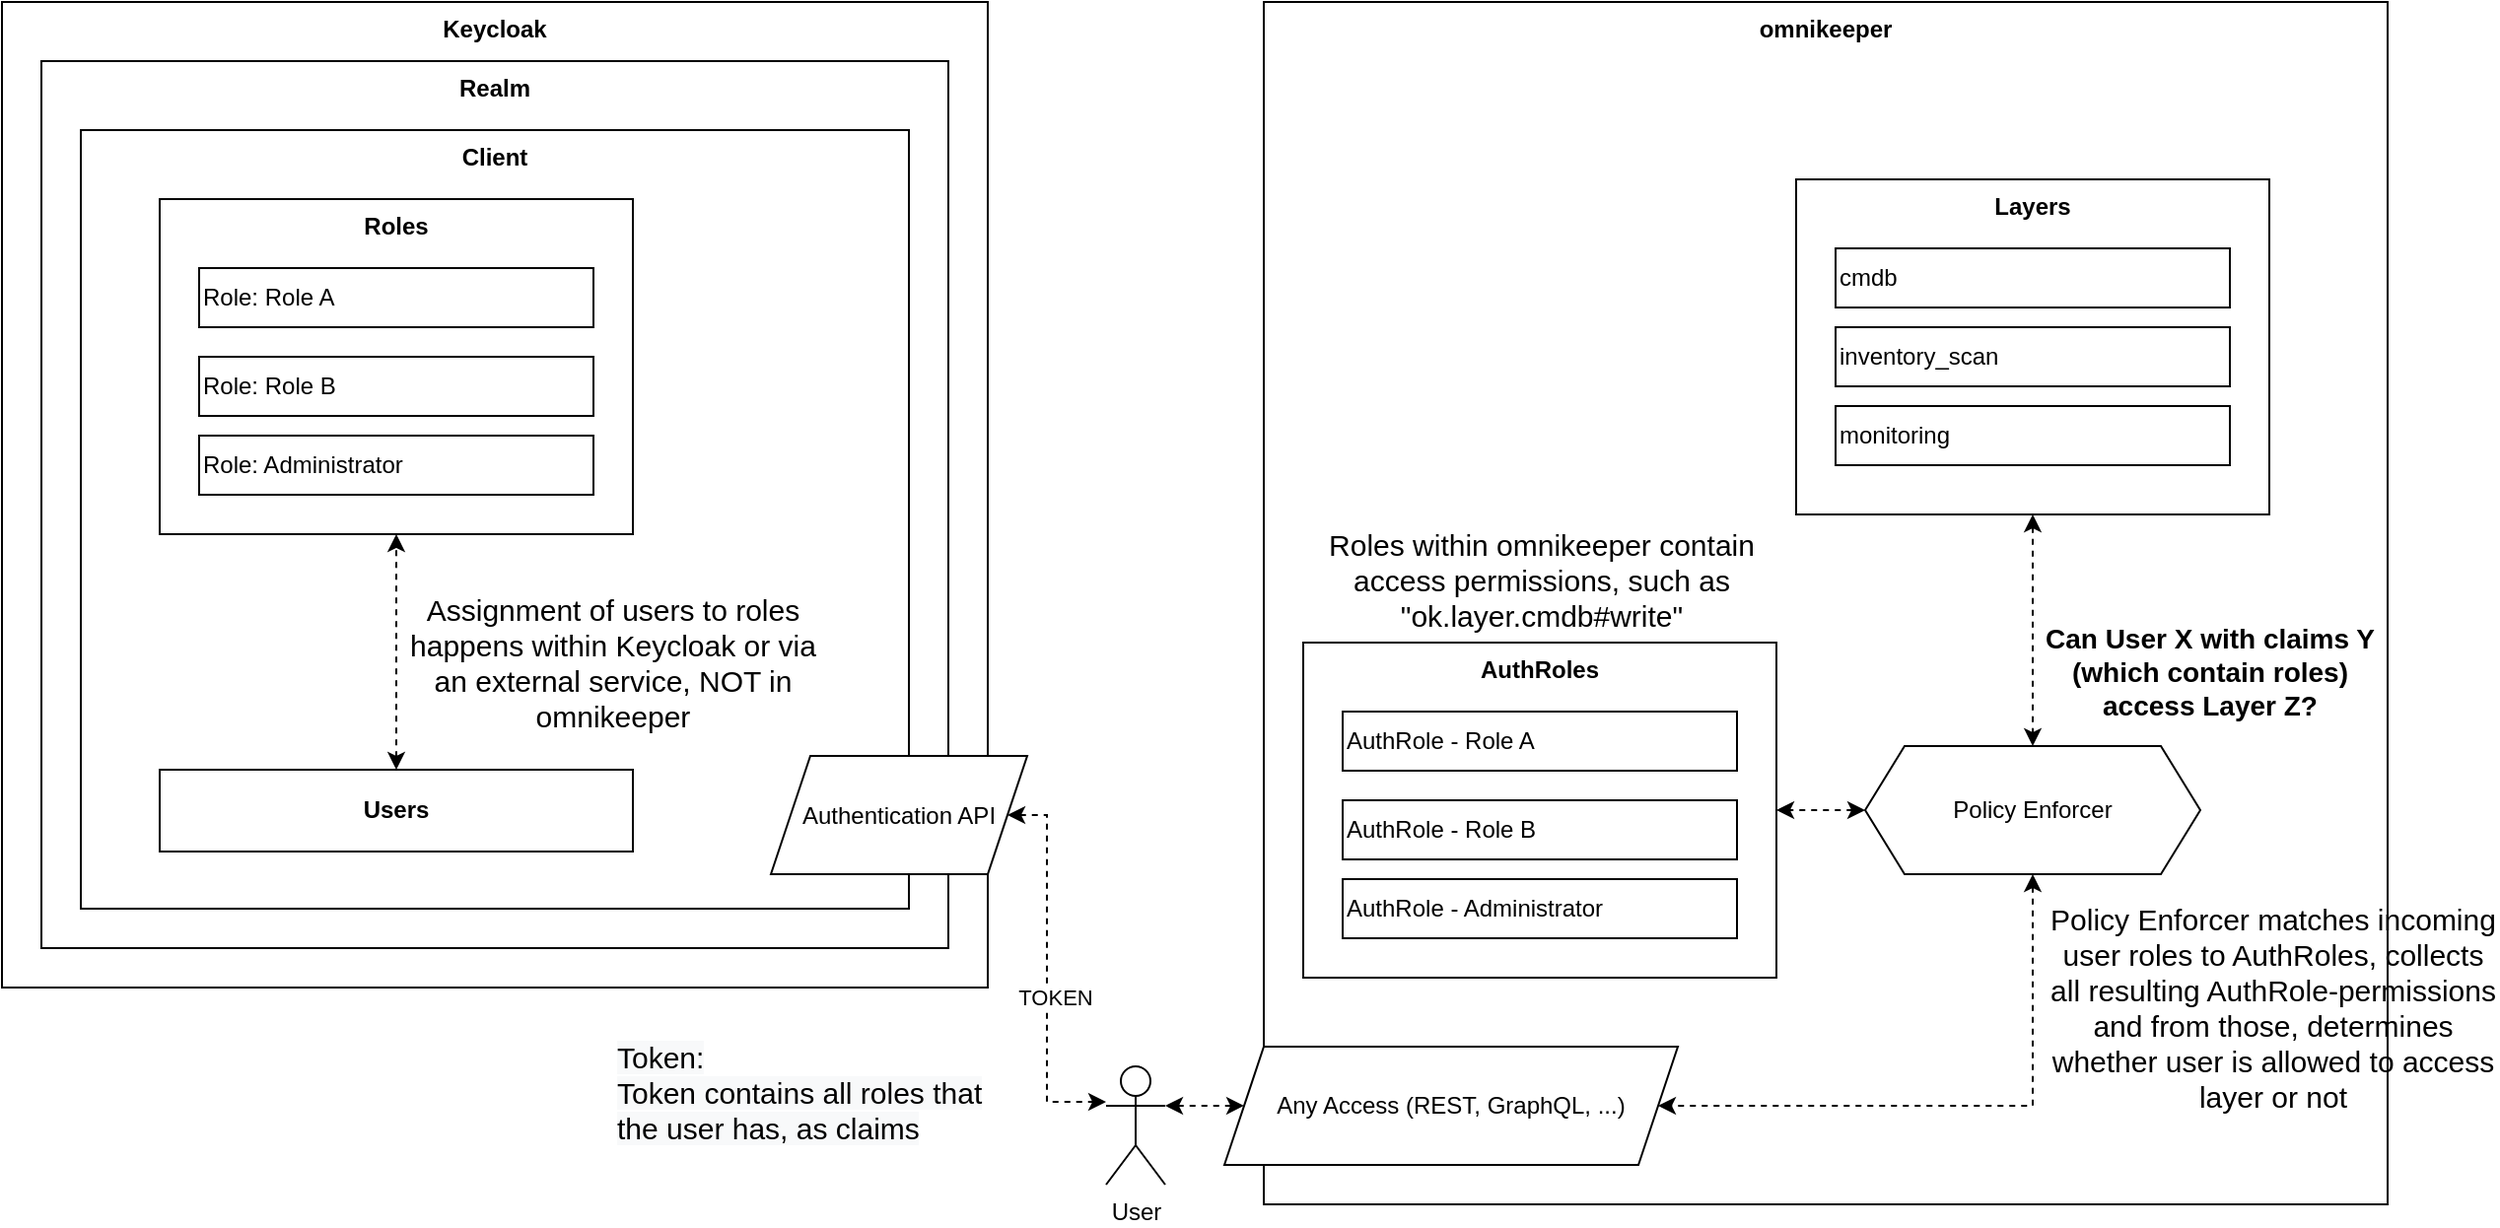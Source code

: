 <mxfile version="14.6.13" type="device"><diagram id="criIr58MyXMwBlxRhE0h" name="Seite-1"><mxGraphModel dx="1278" dy="607" grid="0" gridSize="10" guides="1" tooltips="1" connect="1" arrows="1" fold="1" page="1" pageScale="1" pageWidth="827" pageHeight="1169" math="0" shadow="0"><root><mxCell id="zLJk9Lv8Bmnj7_h_kOCO-0"/><mxCell id="zLJk9Lv8Bmnj7_h_kOCO-1" parent="zLJk9Lv8Bmnj7_h_kOCO-0"/><mxCell id="zLJk9Lv8Bmnj7_h_kOCO-2" value="Keycloak" style="rounded=0;whiteSpace=wrap;html=1;verticalAlign=top;fontStyle=1" parent="zLJk9Lv8Bmnj7_h_kOCO-1" vertex="1"><mxGeometry x="30" y="30" width="500" height="500" as="geometry"/></mxCell><mxCell id="zLJk9Lv8Bmnj7_h_kOCO-3" value="Realm" style="rounded=0;whiteSpace=wrap;html=1;verticalAlign=top;fontStyle=1" parent="zLJk9Lv8Bmnj7_h_kOCO-1" vertex="1"><mxGeometry x="50" y="60" width="460" height="450" as="geometry"/></mxCell><mxCell id="zLJk9Lv8Bmnj7_h_kOCO-4" value="Client" style="rounded=0;whiteSpace=wrap;html=1;verticalAlign=top;fontStyle=1" parent="zLJk9Lv8Bmnj7_h_kOCO-1" vertex="1"><mxGeometry x="70" y="95" width="420" height="395" as="geometry"/></mxCell><mxCell id="zLJk9Lv8Bmnj7_h_kOCO-11" value="omnikeeper" style="rounded=0;whiteSpace=wrap;html=1;verticalAlign=top;fontStyle=1" parent="zLJk9Lv8Bmnj7_h_kOCO-1" vertex="1"><mxGeometry x="670" y="30" width="570" height="610" as="geometry"/></mxCell><mxCell id="zLJk9Lv8Bmnj7_h_kOCO-12" value="" style="group" parent="zLJk9Lv8Bmnj7_h_kOCO-1" vertex="1" connectable="0"><mxGeometry x="940" y="120" width="240" height="170" as="geometry"/></mxCell><mxCell id="zLJk9Lv8Bmnj7_h_kOCO-13" value="Layers" style="rounded=0;whiteSpace=wrap;html=1;verticalAlign=top;fontStyle=1" parent="zLJk9Lv8Bmnj7_h_kOCO-12" vertex="1"><mxGeometry width="240" height="170" as="geometry"/></mxCell><mxCell id="zLJk9Lv8Bmnj7_h_kOCO-14" value="cmdb" style="rounded=0;whiteSpace=wrap;html=1;align=left;" parent="zLJk9Lv8Bmnj7_h_kOCO-12" vertex="1"><mxGeometry x="20" y="35" width="200" height="30" as="geometry"/></mxCell><mxCell id="zLJk9Lv8Bmnj7_h_kOCO-15" value="inventory_scan" style="rounded=0;whiteSpace=wrap;html=1;align=left;" parent="zLJk9Lv8Bmnj7_h_kOCO-12" vertex="1"><mxGeometry x="20" y="75" width="200" height="30" as="geometry"/></mxCell><mxCell id="zLJk9Lv8Bmnj7_h_kOCO-16" value="monitoring" style="rounded=0;whiteSpace=wrap;html=1;align=left;" parent="zLJk9Lv8Bmnj7_h_kOCO-12" vertex="1"><mxGeometry x="20" y="115" width="200" height="30" as="geometry"/></mxCell><mxCell id="zLJk9Lv8Bmnj7_h_kOCO-28" value="Any Access (REST, GraphQL, ...)" style="shape=parallelogram;perimeter=parallelogramPerimeter;whiteSpace=wrap;html=1;fixedSize=1;align=center;" parent="zLJk9Lv8Bmnj7_h_kOCO-1" vertex="1"><mxGeometry x="650" y="560" width="230" height="60" as="geometry"/></mxCell><mxCell id="zLJk9Lv8Bmnj7_h_kOCO-29" style="edgeStyle=orthogonalEdgeStyle;rounded=0;orthogonalLoop=1;jettySize=auto;html=1;dashed=1;startArrow=classic;startFill=1;" parent="zLJk9Lv8Bmnj7_h_kOCO-1" source="zLJk9Lv8Bmnj7_h_kOCO-30" target="zLJk9Lv8Bmnj7_h_kOCO-28" edge="1"><mxGeometry relative="1" as="geometry"><Array as="points"><mxPoint x="1060" y="590"/></Array></mxGeometry></mxCell><mxCell id="Hsb9nML11UO-OHUBG8fw-22" style="edgeStyle=orthogonalEdgeStyle;rounded=0;orthogonalLoop=1;jettySize=auto;html=1;entryX=1;entryY=0.5;entryDx=0;entryDy=0;dashed=1;fontSize=15;startArrow=classic;startFill=1;" parent="zLJk9Lv8Bmnj7_h_kOCO-1" source="zLJk9Lv8Bmnj7_h_kOCO-30" target="Hsb9nML11UO-OHUBG8fw-18" edge="1"><mxGeometry relative="1" as="geometry"/></mxCell><mxCell id="zLJk9Lv8Bmnj7_h_kOCO-30" value="Policy Enforcer" style="shape=hexagon;perimeter=hexagonPerimeter2;whiteSpace=wrap;html=1;fixedSize=1;align=center;" parent="zLJk9Lv8Bmnj7_h_kOCO-1" vertex="1"><mxGeometry x="975" y="407.5" width="170" height="65" as="geometry"/></mxCell><mxCell id="zLJk9Lv8Bmnj7_h_kOCO-31" style="edgeStyle=orthogonalEdgeStyle;rounded=0;orthogonalLoop=1;jettySize=auto;html=1;dashed=1;startArrow=classic;startFill=1;" parent="zLJk9Lv8Bmnj7_h_kOCO-1" source="zLJk9Lv8Bmnj7_h_kOCO-13" target="zLJk9Lv8Bmnj7_h_kOCO-30" edge="1"><mxGeometry relative="1" as="geometry"/></mxCell><mxCell id="zLJk9Lv8Bmnj7_h_kOCO-34" value="Can User X with claims Y (which contain roles) access Layer Z?" style="text;html=1;strokeColor=none;fillColor=none;align=center;verticalAlign=middle;whiteSpace=wrap;rounded=0;fontStyle=1;fontSize=14;" parent="zLJk9Lv8Bmnj7_h_kOCO-1" vertex="1"><mxGeometry x="1060" y="340" width="180" height="60" as="geometry"/></mxCell><mxCell id="zLJk9Lv8Bmnj7_h_kOCO-35" style="edgeStyle=orthogonalEdgeStyle;rounded=0;orthogonalLoop=1;jettySize=auto;html=1;dashed=1;startArrow=classic;startFill=1;exitX=1;exitY=0.333;exitDx=0;exitDy=0;exitPerimeter=0;" parent="zLJk9Lv8Bmnj7_h_kOCO-1" source="zLJk9Lv8Bmnj7_h_kOCO-36" target="zLJk9Lv8Bmnj7_h_kOCO-28" edge="1"><mxGeometry relative="1" as="geometry"><Array as="points"><mxPoint x="620" y="590"/></Array><mxPoint x="620" y="780" as="sourcePoint"/></mxGeometry></mxCell><mxCell id="zLJk9Lv8Bmnj7_h_kOCO-36" value="User" style="shape=umlActor;verticalLabelPosition=bottom;verticalAlign=top;html=1;outlineConnect=0;align=center;" parent="zLJk9Lv8Bmnj7_h_kOCO-1" vertex="1"><mxGeometry x="590" y="570" width="30" height="60" as="geometry"/></mxCell><mxCell id="zLJk9Lv8Bmnj7_h_kOCO-37" style="edgeStyle=orthogonalEdgeStyle;rounded=0;orthogonalLoop=1;jettySize=auto;html=1;dashed=1;startArrow=classic;startFill=1;" parent="zLJk9Lv8Bmnj7_h_kOCO-1" source="zLJk9Lv8Bmnj7_h_kOCO-39" target="zLJk9Lv8Bmnj7_h_kOCO-36" edge="1"><mxGeometry relative="1" as="geometry"><Array as="points"><mxPoint x="560" y="442"/><mxPoint x="560" y="588"/></Array></mxGeometry></mxCell><mxCell id="zLJk9Lv8Bmnj7_h_kOCO-38" value="TOKEN" style="edgeLabel;html=1;align=center;verticalAlign=middle;resizable=0;points=[];" parent="zLJk9Lv8Bmnj7_h_kOCO-37" vertex="1" connectable="0"><mxGeometry x="0.31" y="4" relative="1" as="geometry"><mxPoint y="-16" as="offset"/></mxGeometry></mxCell><mxCell id="zLJk9Lv8Bmnj7_h_kOCO-39" value="Authentication API" style="shape=parallelogram;perimeter=parallelogramPerimeter;whiteSpace=wrap;html=1;fixedSize=1;align=center;" parent="zLJk9Lv8Bmnj7_h_kOCO-1" vertex="1"><mxGeometry x="420" y="412.5" width="130" height="60" as="geometry"/></mxCell><mxCell id="zLJk9Lv8Bmnj7_h_kOCO-50" value="&lt;span style=&quot;color: rgb(0 , 0 , 0) ; font-family: &amp;#34;helvetica&amp;#34; ; font-size: 15px ; font-style: normal ; font-weight: 400 ; letter-spacing: normal ; text-align: center ; text-indent: 0px ; text-transform: none ; word-spacing: 0px ; background-color: rgb(248 , 249 , 250) ; display: inline ; float: none&quot;&gt;Token:&lt;/span&gt;&lt;br style=&quot;color: rgb(0 , 0 , 0) ; font-family: &amp;#34;helvetica&amp;#34; ; font-size: 15px ; font-style: normal ; font-weight: 400 ; letter-spacing: normal ; text-align: center ; text-indent: 0px ; text-transform: none ; word-spacing: 0px ; background-color: rgb(248 , 249 , 250)&quot;&gt;&lt;span style=&quot;color: rgb(0 , 0 , 0) ; font-family: &amp;#34;helvetica&amp;#34; ; font-size: 15px ; font-style: normal ; font-weight: 400 ; letter-spacing: normal ; text-align: center ; text-indent: 0px ; text-transform: none ; word-spacing: 0px ; background-color: rgb(248 , 249 , 250) ; display: inline ; float: none&quot;&gt;Token contains all roles that the user has, as claims&lt;/span&gt;" style="text;whiteSpace=wrap;html=1;fontSize=15;" parent="zLJk9Lv8Bmnj7_h_kOCO-1" vertex="1"><mxGeometry x="340" y="550" width="210" height="70" as="geometry"/></mxCell><mxCell id="Hsb9nML11UO-OHUBG8fw-23" value="" style="group" parent="zLJk9Lv8Bmnj7_h_kOCO-1" vertex="1" connectable="0"><mxGeometry x="690" y="355" width="240" height="170" as="geometry"/></mxCell><mxCell id="Hsb9nML11UO-OHUBG8fw-18" value="AuthRoles" style="rounded=0;whiteSpace=wrap;html=1;verticalAlign=top;fontStyle=1" parent="Hsb9nML11UO-OHUBG8fw-23" vertex="1"><mxGeometry width="240" height="170" as="geometry"/></mxCell><mxCell id="Hsb9nML11UO-OHUBG8fw-19" value="AuthRole - Role A" style="rounded=0;whiteSpace=wrap;html=1;align=left;" parent="Hsb9nML11UO-OHUBG8fw-23" vertex="1"><mxGeometry x="20" y="35" width="200" height="30" as="geometry"/></mxCell><mxCell id="Hsb9nML11UO-OHUBG8fw-20" value="AuthRole - Role B" style="rounded=0;whiteSpace=wrap;html=1;align=left;" parent="Hsb9nML11UO-OHUBG8fw-23" vertex="1"><mxGeometry x="20" y="80" width="200" height="30" as="geometry"/></mxCell><mxCell id="Hsb9nML11UO-OHUBG8fw-21" value="AuthRole - Administrator" style="rounded=0;whiteSpace=wrap;html=1;align=left;" parent="Hsb9nML11UO-OHUBG8fw-23" vertex="1"><mxGeometry x="20" y="120" width="200" height="30" as="geometry"/></mxCell><mxCell id="Hsb9nML11UO-OHUBG8fw-24" value="" style="group" parent="zLJk9Lv8Bmnj7_h_kOCO-1" vertex="1" connectable="0"><mxGeometry x="110" y="130" width="240" height="170" as="geometry"/></mxCell><mxCell id="Hsb9nML11UO-OHUBG8fw-1" value="Roles" style="rounded=0;whiteSpace=wrap;html=1;verticalAlign=top;fontStyle=1" parent="Hsb9nML11UO-OHUBG8fw-24" vertex="1"><mxGeometry width="240" height="170" as="geometry"/></mxCell><mxCell id="Hsb9nML11UO-OHUBG8fw-2" value="Role: Role A" style="rounded=0;whiteSpace=wrap;html=1;align=left;" parent="Hsb9nML11UO-OHUBG8fw-24" vertex="1"><mxGeometry x="20" y="35" width="200" height="30" as="geometry"/></mxCell><mxCell id="Hsb9nML11UO-OHUBG8fw-3" value="Role: Role B" style="rounded=0;whiteSpace=wrap;html=1;align=left;" parent="Hsb9nML11UO-OHUBG8fw-24" vertex="1"><mxGeometry x="20" y="80" width="200" height="30" as="geometry"/></mxCell><mxCell id="Hsb9nML11UO-OHUBG8fw-4" value="Role: Administrator" style="rounded=0;whiteSpace=wrap;html=1;align=left;" parent="Hsb9nML11UO-OHUBG8fw-24" vertex="1"><mxGeometry x="20" y="120" width="200" height="30" as="geometry"/></mxCell><mxCell id="Hsb9nML11UO-OHUBG8fw-26" value="&lt;div style=&quot;text-align: center&quot;&gt;&lt;span&gt;&lt;font face=&quot;helvetica&quot;&gt;Roles within omnikeeper contain access permissions, such as &quot;ok.layer.cmdb#write&quot;&lt;/font&gt;&lt;/span&gt;&lt;/div&gt;" style="text;whiteSpace=wrap;html=1;fontSize=15;" parent="zLJk9Lv8Bmnj7_h_kOCO-1" vertex="1"><mxGeometry x="695" y="290" width="230" height="70" as="geometry"/></mxCell><mxCell id="Hsb9nML11UO-OHUBG8fw-28" value="&lt;div style=&quot;text-align: center&quot;&gt;&lt;span&gt;&lt;font face=&quot;helvetica&quot;&gt;Assignment of users to roles happens within Keycloak or via an external service, NOT in omnikeeper&lt;/font&gt;&lt;/span&gt;&lt;/div&gt;" style="text;whiteSpace=wrap;html=1;fontSize=15;" parent="zLJk9Lv8Bmnj7_h_kOCO-1" vertex="1"><mxGeometry x="234" y="323" width="210" height="70" as="geometry"/></mxCell><mxCell id="oOBduyGGWspN3rpZ2AdG-5" style="edgeStyle=orthogonalEdgeStyle;rounded=0;orthogonalLoop=1;jettySize=auto;html=1;dashed=1;fontSize=15;startArrow=classic;startFill=1;" parent="zLJk9Lv8Bmnj7_h_kOCO-1" source="oOBduyGGWspN3rpZ2AdG-1" target="Hsb9nML11UO-OHUBG8fw-1" edge="1"><mxGeometry relative="1" as="geometry"/></mxCell><mxCell id="oOBduyGGWspN3rpZ2AdG-1" value="Users" style="rounded=0;whiteSpace=wrap;html=1;verticalAlign=middle;fontStyle=1;align=center;" parent="zLJk9Lv8Bmnj7_h_kOCO-1" vertex="1"><mxGeometry x="110" y="419.5" width="240" height="41.5" as="geometry"/></mxCell><mxCell id="UCAzsiZhnDMCu9e9otkf-1" value="&lt;div style=&quot;text-align: center&quot;&gt;&lt;span&gt;&lt;font face=&quot;helvetica&quot;&gt;Policy Enforcer matches incoming user roles to AuthRoles, collects all resulting AuthRole-permissions and from those, determines whether user is allowed to access layer or not&lt;/font&gt;&lt;/span&gt;&lt;/div&gt;" style="text;whiteSpace=wrap;html=1;fontSize=15;" vertex="1" parent="zLJk9Lv8Bmnj7_h_kOCO-1"><mxGeometry x="1066" y="480" width="230" height="124" as="geometry"/></mxCell></root></mxGraphModel></diagram></mxfile>